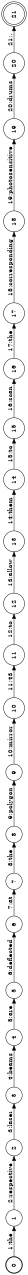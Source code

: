 digraph FST {
rankdir = LR;
size = "8.5,11";
label = "";
center = 1;
orientation = Landscape;
ranksep = "0.4";
nodesep = "0.25";
0 [label = "0", shape = circle, style = bold, fontsize = 14]
	0 -> 1 [label = "1:the", fontsize = 14];
1 [label = "1", shape = circle, style = solid, fontsize = 14]
	1 -> 2 [label = "2:respective", fontsize = 14];
2 [label = "2", shape = circle, style = solid, fontsize = 14]
	2 -> 3 [label = "3:laser", fontsize = 14];
3 [label = "3", shape = circle, style = solid, fontsize = 14]
	3 -> 4 [label = "4:beams", fontsize = 14];
4 [label = "4", shape = circle, style = solid, fontsize = 14]
	4 -> 5 [label = "5:are", fontsize = 14];
5 [label = "5", shape = circle, style = solid, fontsize = 14]
	5 -> 6 [label = "6:deflected", fontsize = 14];
6 [label = "6", shape = circle, style = solid, fontsize = 14]
	6 -> 7 [label = "7:at", fontsize = 14];
7 [label = "7", shape = circle, style = solid, fontsize = 14]
	7 -> 8 [label = "8:the", fontsize = 14];
8 [label = "8", shape = circle, style = solid, fontsize = 14]
	8 -> 9 [label = "9:polygon", fontsize = 14];
9 [label = "9", shape = circle, style = solid, fontsize = 14]
	9 -> 10 [label = "10:mirror", fontsize = 14];
10 [label = "10", shape = circle, style = solid, fontsize = 14]
	10 -> 11 [label = "11:43", fontsize = 14];
11 [label = "11", shape = circle, style = solid, fontsize = 14]
	11 -> 12 [label = "12:to", fontsize = 14];
12 [label = "12", shape = circle, style = solid, fontsize = 14]
	12 -> 13 [label = "13:allow", fontsize = 14];
13 [label = "13", shape = circle, style = solid, fontsize = 14]
	13 -> 14 [label = "14:them", fontsize = 14];
14 [label = "14", shape = circle, style = solid, fontsize = 14]
	14 -> 15 [label = "15:to", fontsize = 14];
15 [label = "15", shape = circle, style = solid, fontsize = 14]
	15 -> 16 [label = "16:scan", fontsize = 14];
16 [label = "16", shape = circle, style = solid, fontsize = 14]
	16 -> 17 [label = "17:the", fontsize = 14];
17 [label = "17", shape = circle, style = solid, fontsize = 14]
	17 -> 18 [label = "18:corresponding", fontsize = 14];
18 [label = "18", shape = circle, style = solid, fontsize = 14]
	18 -> 19 [label = "19:photosensitive", fontsize = 14];
19 [label = "19", shape = circle, style = solid, fontsize = 14]
	19 -> 20 [label = "20:drums", fontsize = 14];
20 [label = "20", shape = circle, style = solid, fontsize = 14]
	20 -> 21 [label = "21:.", fontsize = 14];
21 [label = "21", shape = doublecircle, style = solid, fontsize = 14]
}
